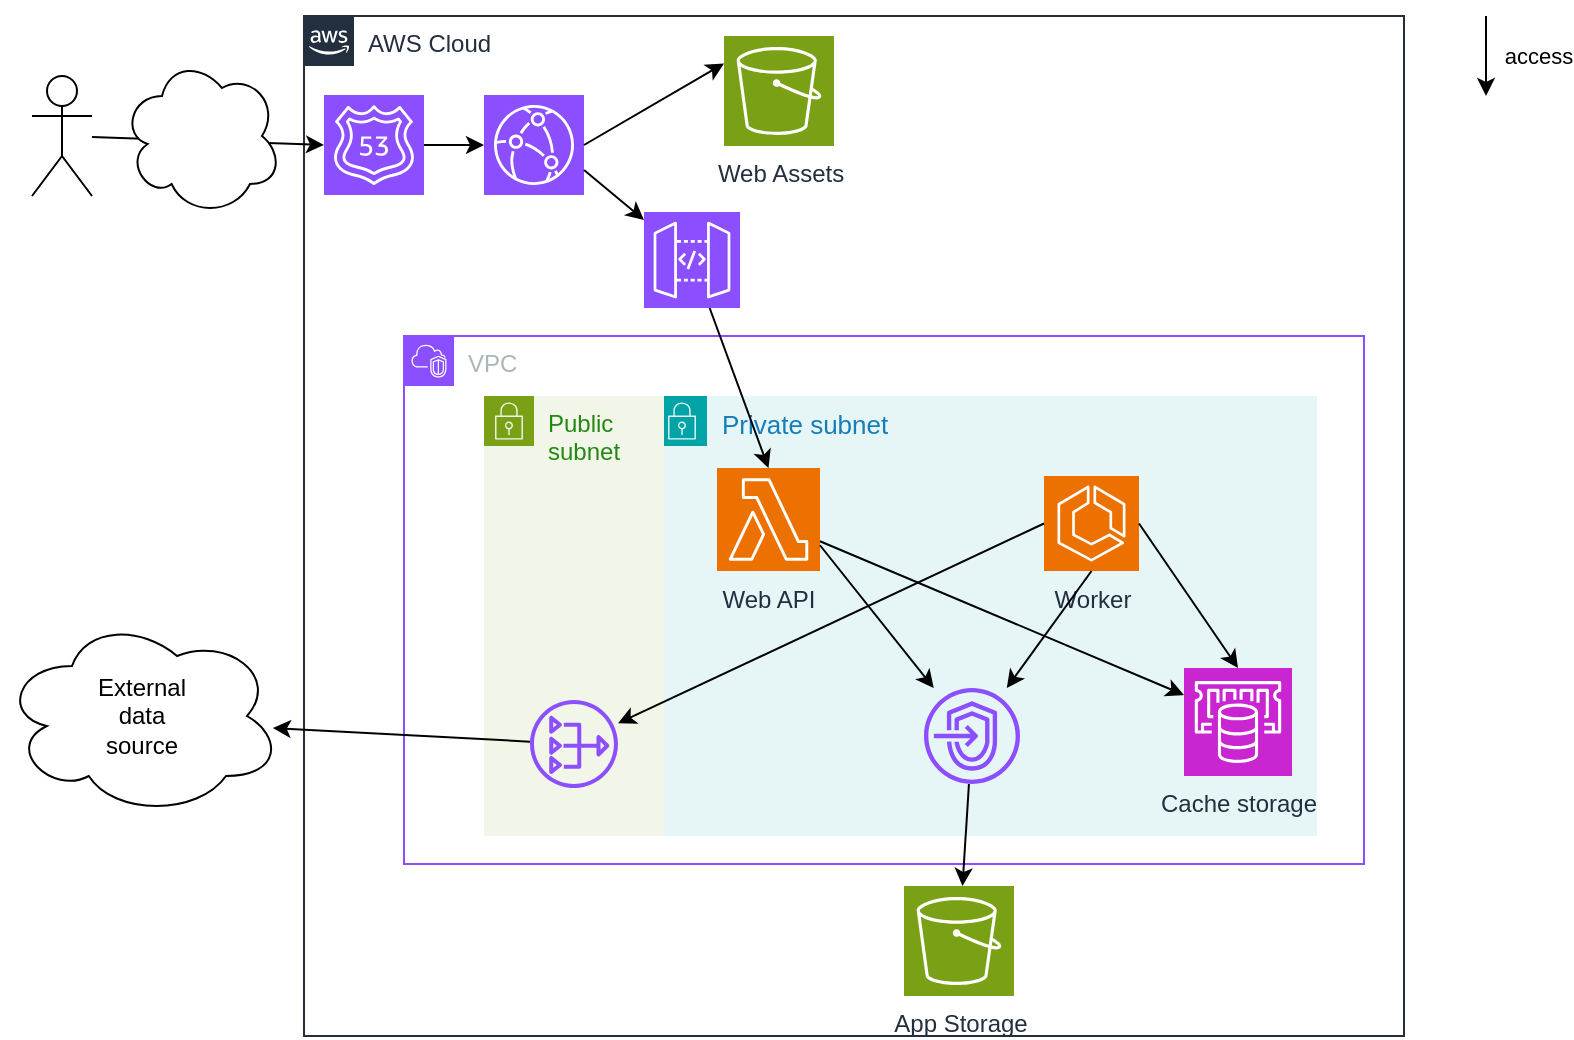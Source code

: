 <mxfile pages="2">
    <diagram name="layout" id="hKgGuZQCDKhciT8kaQb7">
        <mxGraphModel dx="1142" dy="479" grid="1" gridSize="10" guides="1" tooltips="1" connect="1" arrows="1" fold="1" page="1" pageScale="1" pageWidth="827" pageHeight="1169" math="0" shadow="0">
            <root>
                <mxCell id="0"/>
                <mxCell id="1" parent="0"/>
                <mxCell id="pa022KYhptgoJ9Tz1mLA-19" style="edgeStyle=orthogonalEdgeStyle;rounded=0;orthogonalLoop=1;jettySize=auto;html=1;exitX=0.5;exitY=1;exitDx=0;exitDy=0;" parent="1" edge="1">
                    <mxGeometry relative="1" as="geometry">
                        <mxPoint x="461" y="477" as="sourcePoint"/>
                        <mxPoint x="461" y="477" as="targetPoint"/>
                    </mxGeometry>
                </mxCell>
                <mxCell id="pa022KYhptgoJ9Tz1mLA-47" value="External&lt;div&gt;data&lt;/div&gt;&lt;div&gt;source&lt;/div&gt;" style="ellipse;shape=cloud;whiteSpace=wrap;html=1;" parent="1" vertex="1">
                    <mxGeometry x="25" y="340" width="140" height="100" as="geometry"/>
                </mxCell>
                <mxCell id="pa022KYhptgoJ9Tz1mLA-84" value="AWS Cloud" style="points=[[0,0],[0.25,0],[0.5,0],[0.75,0],[1,0],[1,0.25],[1,0.5],[1,0.75],[1,1],[0.75,1],[0.5,1],[0.25,1],[0,1],[0,0.75],[0,0.5],[0,0.25]];outlineConnect=0;gradientColor=none;html=1;whiteSpace=wrap;fontSize=12;fontStyle=0;container=1;pointerEvents=0;collapsible=0;recursiveResize=0;shape=mxgraph.aws4.group;grIcon=mxgraph.aws4.group_aws_cloud_alt;strokeColor=#232F3E;fillColor=none;verticalAlign=top;align=left;spacingLeft=30;fontColor=#232F3E;dashed=0;" parent="1" vertex="1">
                    <mxGeometry x="176" y="40" width="550" height="510" as="geometry"/>
                </mxCell>
                <mxCell id="pa022KYhptgoJ9Tz1mLA-85" value="" style="sketch=0;points=[[0,0,0],[0.25,0,0],[0.5,0,0],[0.75,0,0],[1,0,0],[0,1,0],[0.25,1,0],[0.5,1,0],[0.75,1,0],[1,1,0],[0,0.25,0],[0,0.5,0],[0,0.75,0],[1,0.25,0],[1,0.5,0],[1,0.75,0]];outlineConnect=0;fontColor=#232F3E;fillColor=#8C4FFF;strokeColor=#ffffff;dashed=0;verticalLabelPosition=bottom;verticalAlign=top;align=center;html=1;fontSize=13;fontStyle=0;aspect=fixed;shape=mxgraph.aws4.resourceIcon;resIcon=mxgraph.aws4.cloudfront;" parent="pa022KYhptgoJ9Tz1mLA-84" vertex="1">
                    <mxGeometry x="90" y="39.5" width="50" height="50" as="geometry"/>
                </mxCell>
                <mxCell id="pa022KYhptgoJ9Tz1mLA-86" value="VPC" style="points=[[0,0],[0.25,0],[0.5,0],[0.75,0],[1,0],[1,0.25],[1,0.5],[1,0.75],[1,1],[0.75,1],[0.5,1],[0.25,1],[0,1],[0,0.75],[0,0.5],[0,0.25]];outlineConnect=0;gradientColor=none;html=1;whiteSpace=wrap;fontSize=12;fontStyle=0;container=1;pointerEvents=0;collapsible=0;recursiveResize=0;shape=mxgraph.aws4.group;grIcon=mxgraph.aws4.group_vpc2;strokeColor=#8C4FFF;fillColor=none;verticalAlign=top;align=left;spacingLeft=30;fontColor=#AAB7B8;dashed=0;" parent="pa022KYhptgoJ9Tz1mLA-84" vertex="1">
                    <mxGeometry x="50" y="160" width="480" height="264" as="geometry"/>
                </mxCell>
                <mxCell id="pa022KYhptgoJ9Tz1mLA-87" value="Private subnet" style="points=[[0,0],[0.25,0],[0.5,0],[0.75,0],[1,0],[1,0.25],[1,0.5],[1,0.75],[1,1],[0.75,1],[0.5,1],[0.25,1],[0,1],[0,0.75],[0,0.5],[0,0.25]];outlineConnect=0;gradientColor=none;html=1;whiteSpace=wrap;fontSize=13;fontStyle=0;container=1;pointerEvents=0;collapsible=0;recursiveResize=0;shape=mxgraph.aws4.group;grIcon=mxgraph.aws4.group_security_group;grStroke=0;strokeColor=#00A4A6;fillColor=#E6F6F7;verticalAlign=top;align=left;spacingLeft=30;fontColor=#147EBA;dashed=0;" parent="pa022KYhptgoJ9Tz1mLA-86" vertex="1">
                    <mxGeometry x="126.5" y="30" width="330" height="220" as="geometry"/>
                </mxCell>
                <mxCell id="pa022KYhptgoJ9Tz1mLA-88" value="Worker" style="sketch=0;points=[[0,0,0],[0.25,0,0],[0.5,0,0],[0.75,0,0],[1,0,0],[0,1,0],[0.25,1,0],[0.5,1,0],[0.75,1,0],[1,1,0],[0,0.25,0],[0,0.5,0],[0,0.75,0],[1,0.25,0],[1,0.5,0],[1,0.75,0]];outlineConnect=0;fontColor=#232F3E;fillColor=#ED7100;strokeColor=#ffffff;dashed=0;verticalLabelPosition=bottom;verticalAlign=top;align=center;html=1;fontSize=12;fontStyle=0;aspect=fixed;shape=mxgraph.aws4.resourceIcon;resIcon=mxgraph.aws4.ecs;" parent="pa022KYhptgoJ9Tz1mLA-87" vertex="1">
                    <mxGeometry x="193.5" y="40" width="47.5" height="47.5" as="geometry"/>
                </mxCell>
                <mxCell id="pa022KYhptgoJ9Tz1mLA-89" value="Web API" style="sketch=0;points=[[0,0,0],[0.25,0,0],[0.5,0,0],[0.75,0,0],[1,0,0],[0,1,0],[0.25,1,0],[0.5,1,0],[0.75,1,0],[1,1,0],[0,0.25,0],[0,0.5,0],[0,0.75,0],[1,0.25,0],[1,0.5,0],[1,0.75,0]];outlineConnect=0;fontColor=#232F3E;fillColor=#ED7100;strokeColor=#ffffff;dashed=0;verticalLabelPosition=bottom;verticalAlign=top;align=center;html=1;fontSize=12;fontStyle=0;aspect=fixed;shape=mxgraph.aws4.resourceIcon;resIcon=mxgraph.aws4.lambda;" parent="pa022KYhptgoJ9Tz1mLA-87" vertex="1">
                    <mxGeometry x="30" y="36" width="51.5" height="51.5" as="geometry"/>
                </mxCell>
                <mxCell id="pa022KYhptgoJ9Tz1mLA-90" value="" style="sketch=0;outlineConnect=0;fontColor=#232F3E;gradientColor=none;fillColor=#8C4FFF;strokeColor=none;dashed=0;verticalLabelPosition=bottom;verticalAlign=top;align=center;html=1;fontSize=12;fontStyle=0;aspect=fixed;pointerEvents=1;shape=mxgraph.aws4.endpoints;" parent="pa022KYhptgoJ9Tz1mLA-87" vertex="1">
                    <mxGeometry x="133.5" y="146" width="48" height="48" as="geometry"/>
                </mxCell>
                <mxCell id="pa022KYhptgoJ9Tz1mLA-91" value="Cache storage" style="sketch=0;points=[[0,0,0],[0.25,0,0],[0.5,0,0],[0.75,0,0],[1,0,0],[0,1,0],[0.25,1,0],[0.5,1,0],[0.75,1,0],[1,1,0],[0,0.25,0],[0,0.5,0],[0,0.75,0],[1,0.25,0],[1,0.5,0],[1,0.75,0]];outlineConnect=0;fontColor=#232F3E;fillColor=#C925D1;strokeColor=#ffffff;dashed=0;verticalLabelPosition=bottom;verticalAlign=top;align=center;html=1;fontSize=12;fontStyle=0;aspect=fixed;shape=mxgraph.aws4.resourceIcon;resIcon=mxgraph.aws4.elasticache;" parent="pa022KYhptgoJ9Tz1mLA-87" vertex="1">
                    <mxGeometry x="263.5" y="136" width="54" height="54" as="geometry"/>
                </mxCell>
                <mxCell id="pa022KYhptgoJ9Tz1mLA-92" style="edgeStyle=orthogonalEdgeStyle;rounded=0;orthogonalLoop=1;jettySize=auto;html=1;exitX=0.5;exitY=1;exitDx=0;exitDy=0;exitPerimeter=0;" parent="pa022KYhptgoJ9Tz1mLA-87" source="pa022KYhptgoJ9Tz1mLA-91" target="pa022KYhptgoJ9Tz1mLA-91" edge="1">
                    <mxGeometry relative="1" as="geometry"/>
                </mxCell>
                <mxCell id="pa022KYhptgoJ9Tz1mLA-93" value="" style="endArrow=classic;html=1;rounded=0;exitX=1;exitY=0.5;exitDx=0;exitDy=0;exitPerimeter=0;entryX=0.5;entryY=0;entryDx=0;entryDy=0;entryPerimeter=0;" parent="pa022KYhptgoJ9Tz1mLA-87" source="pa022KYhptgoJ9Tz1mLA-88" target="pa022KYhptgoJ9Tz1mLA-91" edge="1">
                    <mxGeometry width="50" height="50" relative="1" as="geometry">
                        <mxPoint x="-26.5" y="96" as="sourcePoint"/>
                        <mxPoint x="23.5" y="46" as="targetPoint"/>
                    </mxGeometry>
                </mxCell>
                <mxCell id="pa022KYhptgoJ9Tz1mLA-94" value="" style="endArrow=classic;html=1;rounded=0;exitX=0.5;exitY=1;exitDx=0;exitDy=0;exitPerimeter=0;" parent="pa022KYhptgoJ9Tz1mLA-87" source="pa022KYhptgoJ9Tz1mLA-88" target="pa022KYhptgoJ9Tz1mLA-90" edge="1">
                    <mxGeometry width="50" height="50" relative="1" as="geometry">
                        <mxPoint x="-26.5" y="96" as="sourcePoint"/>
                        <mxPoint x="23.5" y="46" as="targetPoint"/>
                    </mxGeometry>
                </mxCell>
                <mxCell id="pa022KYhptgoJ9Tz1mLA-95" value="" style="endArrow=classic;html=1;rounded=0;exitX=1;exitY=0.75;exitDx=0;exitDy=0;exitPerimeter=0;" parent="pa022KYhptgoJ9Tz1mLA-87" source="pa022KYhptgoJ9Tz1mLA-89" target="pa022KYhptgoJ9Tz1mLA-90" edge="1">
                    <mxGeometry width="50" height="50" relative="1" as="geometry">
                        <mxPoint x="-26.5" y="96" as="sourcePoint"/>
                        <mxPoint x="23.5" y="46" as="targetPoint"/>
                    </mxGeometry>
                </mxCell>
                <mxCell id="GKWyXT2w9U3zm_WJ0VtH-1" value="" style="endArrow=classic;html=1;rounded=0;entryX=0;entryY=0.25;entryDx=0;entryDy=0;entryPerimeter=0;" parent="pa022KYhptgoJ9Tz1mLA-87" source="pa022KYhptgoJ9Tz1mLA-89" target="pa022KYhptgoJ9Tz1mLA-91" edge="1">
                    <mxGeometry width="50" height="50" relative="1" as="geometry">
                        <mxPoint x="92" y="85" as="sourcePoint"/>
                        <mxPoint x="148" y="156" as="targetPoint"/>
                    </mxGeometry>
                </mxCell>
                <mxCell id="pa022KYhptgoJ9Tz1mLA-101" value="Public subnet" style="points=[[0,0],[0.25,0],[0.5,0],[0.75,0],[1,0],[1,0.25],[1,0.5],[1,0.75],[1,1],[0.75,1],[0.5,1],[0.25,1],[0,1],[0,0.75],[0,0.5],[0,0.25]];outlineConnect=0;gradientColor=none;html=1;whiteSpace=wrap;fontSize=12;fontStyle=0;container=1;pointerEvents=0;collapsible=0;recursiveResize=0;shape=mxgraph.aws4.group;grIcon=mxgraph.aws4.group_security_group;grStroke=0;strokeColor=#7AA116;fillColor=#F2F6E8;verticalAlign=top;align=left;spacingLeft=30;fontColor=#248814;dashed=0;" parent="pa022KYhptgoJ9Tz1mLA-86" vertex="1">
                    <mxGeometry x="40" y="30" width="90" height="220" as="geometry"/>
                </mxCell>
                <mxCell id="pa022KYhptgoJ9Tz1mLA-102" value="" style="sketch=0;outlineConnect=0;fontColor=#232F3E;gradientColor=none;fillColor=#8C4FFF;strokeColor=none;dashed=0;verticalLabelPosition=bottom;verticalAlign=top;align=center;html=1;fontSize=12;fontStyle=0;aspect=fixed;pointerEvents=1;shape=mxgraph.aws4.nat_gateway;" parent="pa022KYhptgoJ9Tz1mLA-101" vertex="1">
                    <mxGeometry x="23" y="152" width="44" height="44" as="geometry"/>
                </mxCell>
                <mxCell id="pa022KYhptgoJ9Tz1mLA-105" value="" style="endArrow=classic;html=1;rounded=0;exitX=0;exitY=0.5;exitDx=0;exitDy=0;exitPerimeter=0;" parent="pa022KYhptgoJ9Tz1mLA-86" source="pa022KYhptgoJ9Tz1mLA-88" target="pa022KYhptgoJ9Tz1mLA-102" edge="1">
                    <mxGeometry width="50" height="50" relative="1" as="geometry">
                        <mxPoint x="100" y="126" as="sourcePoint"/>
                        <mxPoint x="150" y="76" as="targetPoint"/>
                    </mxGeometry>
                </mxCell>
                <mxCell id="pa022KYhptgoJ9Tz1mLA-106" value="" style="sketch=0;points=[[0,0,0],[0.25,0,0],[0.5,0,0],[0.75,0,0],[1,0,0],[0,1,0],[0.25,1,0],[0.5,1,0],[0.75,1,0],[1,1,0],[0,0.25,0],[0,0.5,0],[0,0.75,0],[1,0.25,0],[1,0.5,0],[1,0.75,0]];outlineConnect=0;fontColor=#232F3E;fillColor=#8C4FFF;strokeColor=#ffffff;dashed=0;verticalLabelPosition=bottom;verticalAlign=top;align=center;html=1;fontSize=12;fontStyle=0;aspect=fixed;shape=mxgraph.aws4.resourceIcon;resIcon=mxgraph.aws4.route_53;" parent="pa022KYhptgoJ9Tz1mLA-84" vertex="1">
                    <mxGeometry x="10" y="39.5" width="50" height="50" as="geometry"/>
                </mxCell>
                <mxCell id="pa022KYhptgoJ9Tz1mLA-107" value="Web Assets" style="sketch=0;points=[[0,0,0],[0.25,0,0],[0.5,0,0],[0.75,0,0],[1,0,0],[0,1,0],[0.25,1,0],[0.5,1,0],[0.75,1,0],[1,1,0],[0,0.25,0],[0,0.5,0],[0,0.75,0],[1,0.25,0],[1,0.5,0],[1,0.75,0]];outlineConnect=0;fontColor=#232F3E;fillColor=#7AA116;strokeColor=#ffffff;dashed=0;verticalLabelPosition=bottom;verticalAlign=top;align=center;html=1;fontSize=12;fontStyle=0;aspect=fixed;shape=mxgraph.aws4.resourceIcon;resIcon=mxgraph.aws4.s3;" parent="pa022KYhptgoJ9Tz1mLA-84" vertex="1">
                    <mxGeometry x="210" y="10" width="55" height="55" as="geometry"/>
                </mxCell>
                <mxCell id="pa022KYhptgoJ9Tz1mLA-108" value="App Storage" style="sketch=0;points=[[0,0,0],[0.25,0,0],[0.5,0,0],[0.75,0,0],[1,0,0],[0,1,0],[0.25,1,0],[0.5,1,0],[0.75,1,0],[1,1,0],[0,0.25,0],[0,0.5,0],[0,0.75,0],[1,0.25,0],[1,0.5,0],[1,0.75,0]];outlineConnect=0;fontColor=#232F3E;fillColor=#7AA116;strokeColor=#ffffff;dashed=0;verticalLabelPosition=bottom;verticalAlign=top;align=center;html=1;fontSize=12;fontStyle=0;aspect=fixed;shape=mxgraph.aws4.resourceIcon;resIcon=mxgraph.aws4.s3;" parent="pa022KYhptgoJ9Tz1mLA-84" vertex="1">
                    <mxGeometry x="300" y="435" width="55" height="55" as="geometry"/>
                </mxCell>
                <mxCell id="pa022KYhptgoJ9Tz1mLA-109" style="edgeStyle=orthogonalEdgeStyle;rounded=0;orthogonalLoop=1;jettySize=auto;html=1;exitX=0.5;exitY=1;exitDx=0;exitDy=0;exitPerimeter=0;" parent="pa022KYhptgoJ9Tz1mLA-84" source="pa022KYhptgoJ9Tz1mLA-108" target="pa022KYhptgoJ9Tz1mLA-108" edge="1">
                    <mxGeometry relative="1" as="geometry"/>
                </mxCell>
                <mxCell id="pa022KYhptgoJ9Tz1mLA-110" value="" style="endArrow=classic;html=1;rounded=0;" parent="pa022KYhptgoJ9Tz1mLA-84" source="pa022KYhptgoJ9Tz1mLA-90" target="pa022KYhptgoJ9Tz1mLA-108" edge="1">
                    <mxGeometry width="50" height="50" relative="1" as="geometry">
                        <mxPoint x="150" y="260" as="sourcePoint"/>
                        <mxPoint x="200" y="210" as="targetPoint"/>
                    </mxGeometry>
                </mxCell>
                <mxCell id="pa022KYhptgoJ9Tz1mLA-111" value="" style="endArrow=classic;html=1;rounded=0;exitX=1;exitY=0.5;exitDx=0;exitDy=0;exitPerimeter=0;entryX=0;entryY=0.5;entryDx=0;entryDy=0;entryPerimeter=0;" parent="pa022KYhptgoJ9Tz1mLA-84" source="pa022KYhptgoJ9Tz1mLA-106" target="pa022KYhptgoJ9Tz1mLA-85" edge="1">
                    <mxGeometry width="50" height="50" relative="1" as="geometry">
                        <mxPoint x="150" y="260" as="sourcePoint"/>
                        <mxPoint x="200" y="210" as="targetPoint"/>
                    </mxGeometry>
                </mxCell>
                <mxCell id="pa022KYhptgoJ9Tz1mLA-112" value="" style="endArrow=classic;html=1;rounded=0;exitX=1;exitY=0.5;exitDx=0;exitDy=0;exitPerimeter=0;entryX=0;entryY=0.25;entryDx=0;entryDy=0;entryPerimeter=0;" parent="pa022KYhptgoJ9Tz1mLA-84" source="pa022KYhptgoJ9Tz1mLA-85" target="pa022KYhptgoJ9Tz1mLA-107" edge="1">
                    <mxGeometry width="50" height="50" relative="1" as="geometry">
                        <mxPoint x="150" y="260" as="sourcePoint"/>
                        <mxPoint x="200" y="210" as="targetPoint"/>
                    </mxGeometry>
                </mxCell>
                <mxCell id="pa022KYhptgoJ9Tz1mLA-113" value="" style="endArrow=classic;html=1;rounded=0;exitX=1;exitY=0.75;exitDx=0;exitDy=0;exitPerimeter=0;" parent="pa022KYhptgoJ9Tz1mLA-84" source="pa022KYhptgoJ9Tz1mLA-85" target="pa022KYhptgoJ9Tz1mLA-114" edge="1">
                    <mxGeometry width="50" height="50" relative="1" as="geometry">
                        <mxPoint x="150" y="260" as="sourcePoint"/>
                        <mxPoint x="200" y="210" as="targetPoint"/>
                    </mxGeometry>
                </mxCell>
                <mxCell id="pa022KYhptgoJ9Tz1mLA-114" value="" style="sketch=0;points=[[0,0,0],[0.25,0,0],[0.5,0,0],[0.75,0,0],[1,0,0],[0,1,0],[0.25,1,0],[0.5,1,0],[0.75,1,0],[1,1,0],[0,0.25,0],[0,0.5,0],[0,0.75,0],[1,0.25,0],[1,0.5,0],[1,0.75,0]];outlineConnect=0;fontColor=#232F3E;fillColor=#8C4FFF;strokeColor=#ffffff;dashed=0;verticalLabelPosition=bottom;verticalAlign=top;align=center;html=1;fontSize=12;fontStyle=0;aspect=fixed;shape=mxgraph.aws4.resourceIcon;resIcon=mxgraph.aws4.api_gateway;" parent="pa022KYhptgoJ9Tz1mLA-84" vertex="1">
                    <mxGeometry x="170" y="98" width="48" height="48" as="geometry"/>
                </mxCell>
                <mxCell id="pa022KYhptgoJ9Tz1mLA-115" value="" style="endArrow=classic;html=1;rounded=0;entryX=0.5;entryY=0;entryDx=0;entryDy=0;entryPerimeter=0;" parent="pa022KYhptgoJ9Tz1mLA-84" source="pa022KYhptgoJ9Tz1mLA-114" target="pa022KYhptgoJ9Tz1mLA-89" edge="1">
                    <mxGeometry width="50" height="50" relative="1" as="geometry">
                        <mxPoint x="150" y="87" as="sourcePoint"/>
                        <mxPoint x="220" y="94" as="targetPoint"/>
                    </mxGeometry>
                </mxCell>
                <mxCell id="pa022KYhptgoJ9Tz1mLA-122" style="edgeStyle=orthogonalEdgeStyle;rounded=0;orthogonalLoop=1;jettySize=auto;html=1;exitX=0.5;exitY=1;exitDx=0;exitDy=0;" parent="1" edge="1">
                    <mxGeometry relative="1" as="geometry">
                        <mxPoint x="471" y="487" as="sourcePoint"/>
                        <mxPoint x="471" y="487" as="targetPoint"/>
                    </mxGeometry>
                </mxCell>
                <mxCell id="pa022KYhptgoJ9Tz1mLA-125" value="" style="endArrow=classic;html=1;rounded=0;entryX=0.96;entryY=0.7;entryDx=0;entryDy=0;entryPerimeter=0;" parent="1" source="pa022KYhptgoJ9Tz1mLA-102" edge="1">
                    <mxGeometry width="50" height="50" relative="1" as="geometry">
                        <mxPoint x="336" y="296" as="sourcePoint"/>
                        <mxPoint x="160.4" y="396" as="targetPoint"/>
                    </mxGeometry>
                </mxCell>
                <mxCell id="pa022KYhptgoJ9Tz1mLA-126" value="" style="endArrow=classic;html=1;rounded=0;entryX=0;entryY=0.5;entryDx=0;entryDy=0;entryPerimeter=0;" parent="1" source="pa022KYhptgoJ9Tz1mLA-124" target="pa022KYhptgoJ9Tz1mLA-106" edge="1">
                    <mxGeometry width="50" height="50" relative="1" as="geometry">
                        <mxPoint x="336" y="310" as="sourcePoint"/>
                        <mxPoint x="386" y="260" as="targetPoint"/>
                    </mxGeometry>
                </mxCell>
                <mxCell id="pa022KYhptgoJ9Tz1mLA-48" value="" style="ellipse;shape=cloud;whiteSpace=wrap;html=1;" parent="1" vertex="1">
                    <mxGeometry x="85" y="60" width="80" height="80" as="geometry"/>
                </mxCell>
                <mxCell id="pa022KYhptgoJ9Tz1mLA-383" value="access" style="endArrow=classic;html=1;rounded=0;exitX=0;exitY=0.5;exitDx=0;exitDy=0;exitPerimeter=0;" parent="1" edge="1">
                    <mxGeometry y="26" width="50" height="50" relative="1" as="geometry">
                        <mxPoint x="767" y="40" as="sourcePoint"/>
                        <mxPoint x="767" y="80" as="targetPoint"/>
                        <Array as="points"/>
                        <mxPoint as="offset"/>
                    </mxGeometry>
                </mxCell>
                <mxCell id="pa022KYhptgoJ9Tz1mLA-124" value="" style="shape=umlActor;verticalLabelPosition=bottom;verticalAlign=top;html=1;outlineConnect=0;" parent="1" vertex="1">
                    <mxGeometry x="40" y="70" width="30" height="60" as="geometry"/>
                </mxCell>
            </root>
        </mxGraphModel>
    </diagram>
    <diagram name="module" id="p5NBjZF7gpR4aDnWdMnu">
        <mxGraphModel dx="1142" dy="479" grid="1" gridSize="10" guides="1" tooltips="1" connect="1" arrows="1" fold="1" page="1" pageScale="1" pageWidth="827" pageHeight="1169" math="0" shadow="0">
            <root>
                <mxCell id="kY2qoOdu2fCamDK3umzG-0"/>
                <mxCell id="kY2qoOdu2fCamDK3umzG-1" parent="kY2qoOdu2fCamDK3umzG-0"/>
                <mxCell id="kY2qoOdu2fCamDK3umzG-2" value="" style="rounded=1;whiteSpace=wrap;html=1;" parent="kY2qoOdu2fCamDK3umzG-1" vertex="1">
                    <mxGeometry x="300" y="200" width="450" height="200" as="geometry"/>
                </mxCell>
                <mxCell id="kY2qoOdu2fCamDK3umzG-3" value="" style="rounded=1;whiteSpace=wrap;html=1;" parent="kY2qoOdu2fCamDK3umzG-1" vertex="1">
                    <mxGeometry x="105" y="410" width="530" height="240" as="geometry"/>
                </mxCell>
                <mxCell id="kY2qoOdu2fCamDK3umzG-4" value="" style="rounded=1;whiteSpace=wrap;html=1;" parent="kY2qoOdu2fCamDK3umzG-1" vertex="1">
                    <mxGeometry x="20" y="20" width="380" height="220" as="geometry"/>
                </mxCell>
                <mxCell id="kY2qoOdu2fCamDK3umzG-50" value="Web Assets" style="sketch=0;points=[[0,0,0],[0.25,0,0],[0.5,0,0],[0.75,0,0],[1,0,0],[0,1,0],[0.25,1,0],[0.5,1,0],[0.75,1,0],[1,1,0],[0,0.25,0],[0,0.5,0],[0,0.75,0],[1,0.25,0],[1,0.5,0],[1,0.75,0]];outlineConnect=0;fontColor=#232F3E;fillColor=#7AA116;strokeColor=#ffffff;dashed=0;verticalLabelPosition=bottom;verticalAlign=top;align=center;html=1;fontSize=12;fontStyle=0;aspect=fixed;shape=mxgraph.aws4.resourceIcon;resIcon=mxgraph.aws4.s3;" parent="kY2qoOdu2fCamDK3umzG-1" vertex="1">
                    <mxGeometry x="167.5" y="155" width="55" height="55" as="geometry"/>
                </mxCell>
                <mxCell id="kY2qoOdu2fCamDK3umzG-51" value="" style="sketch=0;points=[[0,0,0],[0.25,0,0],[0.5,0,0],[0.75,0,0],[1,0,0],[0,1,0],[0.25,1,0],[0.5,1,0],[0.75,1,0],[1,1,0],[0,0.25,0],[0,0.5,0],[0,0.75,0],[1,0.25,0],[1,0.5,0],[1,0.75,0]];outlineConnect=0;fontColor=#232F3E;fillColor=#8C4FFF;strokeColor=#ffffff;dashed=0;verticalLabelPosition=bottom;verticalAlign=top;align=center;html=1;fontSize=13;fontStyle=0;aspect=fixed;shape=mxgraph.aws4.resourceIcon;resIcon=mxgraph.aws4.cloudfront;" parent="kY2qoOdu2fCamDK3umzG-1" vertex="1">
                    <mxGeometry x="170" y="30" width="50" height="50" as="geometry"/>
                </mxCell>
                <mxCell id="kY2qoOdu2fCamDK3umzG-52" value="" style="sketch=0;points=[[0,0,0],[0.25,0,0],[0.5,0,0],[0.75,0,0],[1,0,0],[0,1,0],[0.25,1,0],[0.5,1,0],[0.75,1,0],[1,1,0],[0,0.25,0],[0,0.5,0],[0,0.75,0],[1,0.25,0],[1,0.5,0],[1,0.75,0]];outlineConnect=0;fontColor=#232F3E;fillColor=#8C4FFF;strokeColor=#ffffff;dashed=0;verticalLabelPosition=bottom;verticalAlign=top;align=center;html=1;fontSize=12;fontStyle=0;aspect=fixed;shape=mxgraph.aws4.resourceIcon;resIcon=mxgraph.aws4.route_53;" parent="kY2qoOdu2fCamDK3umzG-1" vertex="1">
                    <mxGeometry x="55" y="132.5" width="50" height="50" as="geometry"/>
                </mxCell>
                <mxCell id="kY2qoOdu2fCamDK3umzG-53" value="App Storage" style="sketch=0;points=[[0,0,0],[0.25,0,0],[0.5,0,0],[0.75,0,0],[1,0,0],[0,1,0],[0.25,1,0],[0.5,1,0],[0.75,1,0],[1,1,0],[0,0.25,0],[0,0.5,0],[0,0.75,0],[1,0.25,0],[1,0.5,0],[1,0.75,0]];outlineConnect=0;fontColor=#232F3E;fillColor=#7AA116;strokeColor=#ffffff;dashed=0;verticalLabelPosition=bottom;verticalAlign=top;align=center;html=1;fontSize=12;fontStyle=0;aspect=fixed;shape=mxgraph.aws4.resourceIcon;resIcon=mxgraph.aws4.s3;" parent="kY2qoOdu2fCamDK3umzG-1" vertex="1">
                    <mxGeometry x="648" y="317.5" width="55" height="55" as="geometry"/>
                </mxCell>
                <mxCell id="kY2qoOdu2fCamDK3umzG-54" style="edgeStyle=orthogonalEdgeStyle;rounded=0;orthogonalLoop=1;jettySize=auto;html=1;exitX=0.5;exitY=1;exitDx=0;exitDy=0;exitPerimeter=0;" parent="kY2qoOdu2fCamDK3umzG-1" source="kY2qoOdu2fCamDK3umzG-53" target="kY2qoOdu2fCamDK3umzG-53" edge="1">
                    <mxGeometry relative="1" as="geometry"/>
                </mxCell>
                <mxCell id="kY2qoOdu2fCamDK3umzG-55" value="" style="sketch=0;points=[[0,0,0],[0.25,0,0],[0.5,0,0],[0.75,0,0],[1,0,0],[0,1,0],[0.25,1,0],[0.5,1,0],[0.75,1,0],[1,1,0],[0,0.25,0],[0,0.5,0],[0,0.75,0],[1,0.25,0],[1,0.5,0],[1,0.75,0]];outlineConnect=0;fontColor=#232F3E;fillColor=#8C4FFF;strokeColor=#ffffff;dashed=0;verticalLabelPosition=bottom;verticalAlign=top;align=center;html=1;fontSize=12;fontStyle=0;aspect=fixed;shape=mxgraph.aws4.resourceIcon;resIcon=mxgraph.aws4.api_gateway;" parent="kY2qoOdu2fCamDK3umzG-1" vertex="1">
                    <mxGeometry x="309.38" y="123.5" width="48" height="48" as="geometry"/>
                </mxCell>
                <mxCell id="kY2qoOdu2fCamDK3umzG-56" value="Public subnet" style="points=[[0,0],[0.25,0],[0.5,0],[0.75,0],[1,0],[1,0.25],[1,0.5],[1,0.75],[1,1],[0.75,1],[0.5,1],[0.25,1],[0,1],[0,0.75],[0,0.5],[0,0.25]];outlineConnect=0;gradientColor=none;html=1;whiteSpace=wrap;fontSize=12;fontStyle=0;container=1;pointerEvents=0;collapsible=0;recursiveResize=0;shape=mxgraph.aws4.group;grIcon=mxgraph.aws4.group_security_group;grStroke=0;strokeColor=#7AA116;fillColor=#F2F6E8;verticalAlign=top;align=left;spacingLeft=30;fontColor=#248814;dashed=0;" parent="kY2qoOdu2fCamDK3umzG-1" vertex="1">
                    <mxGeometry x="120" y="486.5" width="130" height="52" as="geometry"/>
                </mxCell>
                <mxCell id="kY2qoOdu2fCamDK3umzG-58" value="" style="shape=flexArrow;endArrow=classic;html=1;rounded=0;fillColor=#dae8fc;strokeColor=#6c8ebf;" parent="kY2qoOdu2fCamDK3umzG-56" edge="1">
                    <mxGeometry width="50" height="50" relative="1" as="geometry">
                        <mxPoint x="73" y="36.25" as="sourcePoint"/>
                        <mxPoint x="73" y="79" as="targetPoint"/>
                    </mxGeometry>
                </mxCell>
                <mxCell id="kY2qoOdu2fCamDK3umzG-59" value="" style="shape=flexArrow;endArrow=classic;html=1;rounded=0;fillColor=#dae8fc;strokeColor=#6c8ebf;" parent="kY2qoOdu2fCamDK3umzG-56" edge="1">
                    <mxGeometry width="50" height="50" relative="1" as="geometry">
                        <mxPoint x="44.5" y="-26.5" as="sourcePoint"/>
                        <mxPoint x="44.5" y="16.25" as="targetPoint"/>
                    </mxGeometry>
                </mxCell>
                <mxCell id="kY2qoOdu2fCamDK3umzG-60" value="Web API" style="sketch=0;points=[[0,0,0],[0.25,0,0],[0.5,0,0],[0.75,0,0],[1,0,0],[0,1,0],[0.25,1,0],[0.5,1,0],[0.75,1,0],[1,1,0],[0,0.25,0],[0,0.5,0],[0,0.75,0],[1,0.25,0],[1,0.5,0],[1,0.75,0]];outlineConnect=0;fontColor=#232F3E;fillColor=#ED7100;strokeColor=#ffffff;dashed=0;verticalLabelPosition=bottom;verticalAlign=top;align=center;html=1;fontSize=12;fontStyle=0;aspect=fixed;shape=mxgraph.aws4.resourceIcon;resIcon=mxgraph.aws4.lambda;" parent="kY2qoOdu2fCamDK3umzG-1" vertex="1">
                    <mxGeometry x="470" y="212" width="51.5" height="51.5" as="geometry"/>
                </mxCell>
                <mxCell id="kY2qoOdu2fCamDK3umzG-61" value="" style="sketch=0;outlineConnect=0;fontColor=#232F3E;gradientColor=none;fillColor=#8C4FFF;strokeColor=none;dashed=0;verticalLabelPosition=bottom;verticalAlign=top;align=center;html=1;fontSize=12;fontStyle=0;aspect=fixed;pointerEvents=1;shape=mxgraph.aws4.endpoints;" parent="kY2qoOdu2fCamDK3umzG-1" vertex="1">
                    <mxGeometry x="270" y="416.5" width="48" height="48" as="geometry"/>
                </mxCell>
                <mxCell id="kY2qoOdu2fCamDK3umzG-62" value="Cache Storage" style="sketch=0;points=[[0,0,0],[0.25,0,0],[0.5,0,0],[0.75,0,0],[1,0,0],[0,1,0],[0.25,1,0],[0.5,1,0],[0.75,1,0],[1,1,0],[0,0.25,0],[0,0.5,0],[0,0.75,0],[1,0.25,0],[1,0.5,0],[1,0.75,0]];outlineConnect=0;fontColor=#232F3E;fillColor=#C925D1;strokeColor=#ffffff;dashed=0;verticalLabelPosition=bottom;verticalAlign=top;align=center;html=1;fontSize=12;fontStyle=0;aspect=fixed;shape=mxgraph.aws4.resourceIcon;resIcon=mxgraph.aws4.elasticache;" parent="kY2qoOdu2fCamDK3umzG-1" vertex="1">
                    <mxGeometry x="408" y="290" width="54" height="54" as="geometry"/>
                </mxCell>
                <mxCell id="kY2qoOdu2fCamDK3umzG-63" style="edgeStyle=orthogonalEdgeStyle;rounded=0;orthogonalLoop=1;jettySize=auto;html=1;exitX=0.5;exitY=1;exitDx=0;exitDy=0;exitPerimeter=0;" parent="kY2qoOdu2fCamDK3umzG-1" source="kY2qoOdu2fCamDK3umzG-62" target="kY2qoOdu2fCamDK3umzG-62" edge="1">
                    <mxGeometry relative="1" as="geometry"/>
                </mxCell>
                <mxCell id="kY2qoOdu2fCamDK3umzG-64" value="" style="sketch=0;outlineConnect=0;fontColor=#232F3E;gradientColor=none;fillColor=#8C4FFF;strokeColor=none;dashed=0;verticalLabelPosition=bottom;verticalAlign=top;align=center;html=1;fontSize=12;fontStyle=0;aspect=fixed;pointerEvents=1;shape=mxgraph.aws4.nat_gateway;" parent="kY2qoOdu2fCamDK3umzG-1" vertex="1">
                    <mxGeometry x="140" y="418.5" width="44" height="44" as="geometry"/>
                </mxCell>
                <mxCell id="kY2qoOdu2fCamDK3umzG-65" value="Private subnet" style="points=[[0,0],[0.25,0],[0.5,0],[0.75,0],[1,0],[1,0.25],[1,0.5],[1,0.75],[1,1],[0.75,1],[0.5,1],[0.25,1],[0,1],[0,0.75],[0,0.5],[0,0.25]];outlineConnect=0;gradientColor=none;html=1;whiteSpace=wrap;fontSize=13;fontStyle=0;container=1;pointerEvents=0;collapsible=0;recursiveResize=0;shape=mxgraph.aws4.group;grIcon=mxgraph.aws4.group_security_group;grStroke=0;strokeColor=#00A4A6;fillColor=#E6F6F7;verticalAlign=top;align=left;spacingLeft=30;fontColor=#147EBA;dashed=0;" parent="kY2qoOdu2fCamDK3umzG-1" vertex="1">
                    <mxGeometry x="250" y="488.5" width="370" height="48" as="geometry"/>
                </mxCell>
                <mxCell id="kY2qoOdu2fCamDK3umzG-67" value="" style="shape=flexArrow;endArrow=classic;html=1;rounded=0;fillColor=#dae8fc;strokeColor=#6c8ebf;" parent="kY2qoOdu2fCamDK3umzG-65" edge="1">
                    <mxGeometry width="50" height="50" relative="1" as="geometry">
                        <mxPoint x="44.75" y="-27.5" as="sourcePoint"/>
                        <mxPoint x="44.75" y="15.25" as="targetPoint"/>
                    </mxGeometry>
                </mxCell>
                <mxCell id="kY2qoOdu2fCamDK3umzG-78" value="" style="shape=flexArrow;endArrow=classic;html=1;rounded=0;fillColor=#dae8fc;strokeColor=#6c8ebf;" parent="kY2qoOdu2fCamDK3umzG-1" edge="1">
                    <mxGeometry width="50" height="50" relative="1" as="geometry">
                        <mxPoint x="370" y="522.75" as="sourcePoint"/>
                        <mxPoint x="370" y="565.5" as="targetPoint"/>
                    </mxGeometry>
                </mxCell>
                <mxCell id="kY2qoOdu2fCamDK3umzG-79" value="" style="shape=flexArrow;endArrow=classic;html=1;rounded=0;fillColor=#dae8fc;strokeColor=#6c8ebf;entryX=0;entryY=0;entryDx=0;entryDy=0;entryPerimeter=0;" parent="kY2qoOdu2fCamDK3umzG-1" target="kY2qoOdu2fCamDK3umzG-53" edge="1">
                    <mxGeometry width="50" height="50" relative="1" as="geometry">
                        <mxPoint x="620" y="280" as="sourcePoint"/>
                        <mxPoint x="620" y="322.75" as="targetPoint"/>
                    </mxGeometry>
                </mxCell>
                <mxCell id="kY2qoOdu2fCamDK3umzG-80" value="" style="shape=flexArrow;endArrow=classic;html=1;rounded=0;fillColor=#dae8fc;strokeColor=#6c8ebf;" parent="kY2qoOdu2fCamDK3umzG-1" edge="1">
                    <mxGeometry width="50" height="50" relative="1" as="geometry">
                        <mxPoint x="521.5" y="277.5" as="sourcePoint"/>
                        <mxPoint x="640" y="350" as="targetPoint"/>
                    </mxGeometry>
                </mxCell>
                <mxCell id="kY2qoOdu2fCamDK3umzG-81" value="" style="shape=flexArrow;endArrow=classic;html=1;rounded=0;fillColor=#dae8fc;strokeColor=#6c8ebf;entryX=1;entryY=0.5;entryDx=0;entryDy=0;entryPerimeter=0;" parent="kY2qoOdu2fCamDK3umzG-1" source="kY2qoOdu2fCamDK3umzG-91" target="kY2qoOdu2fCamDK3umzG-62" edge="1">
                    <mxGeometry width="50" height="50" relative="1" as="geometry">
                        <mxPoint x="590" y="290" as="sourcePoint"/>
                        <mxPoint x="650" y="400" as="targetPoint"/>
                        <Array as="points">
                            <mxPoint x="530" y="310"/>
                        </Array>
                    </mxGeometry>
                </mxCell>
                <mxCell id="kY2qoOdu2fCamDK3umzG-82" value="" style="shape=flexArrow;endArrow=classic;html=1;rounded=0;fillColor=#dae8fc;strokeColor=#6c8ebf;entryX=0.676;entryY=0.094;entryDx=0;entryDy=0;entryPerimeter=0;" parent="kY2qoOdu2fCamDK3umzG-1" target="kY2qoOdu2fCamDK3umzG-65" edge="1">
                    <mxGeometry width="50" height="50" relative="1" as="geometry">
                        <mxPoint x="500" y="290" as="sourcePoint"/>
                        <mxPoint x="500" y="440" as="targetPoint"/>
                    </mxGeometry>
                </mxCell>
                <mxCell id="kY2qoOdu2fCamDK3umzG-83" value="" style="shape=flexArrow;endArrow=classic;html=1;rounded=0;fillColor=#dae8fc;strokeColor=#6c8ebf;entryX=0.931;entryY=0.333;entryDx=0;entryDy=0;entryPerimeter=0;" parent="kY2qoOdu2fCamDK3umzG-1" source="kY2qoOdu2fCamDK3umzG-91" target="kY2qoOdu2fCamDK3umzG-3" edge="1">
                    <mxGeometry width="50" height="50" relative="1" as="geometry">
                        <mxPoint x="593.25" y="290" as="sourcePoint"/>
                        <mxPoint x="593.25" y="440" as="targetPoint"/>
                    </mxGeometry>
                </mxCell>
                <mxCell id="kY2qoOdu2fCamDK3umzG-84" value="" style="shape=flexArrow;endArrow=classic;html=1;rounded=0;fillColor=#dae8fc;strokeColor=#6c8ebf;entryX=0.5;entryY=0;entryDx=0;entryDy=0;" parent="kY2qoOdu2fCamDK3umzG-1" target="kY2qoOdu2fCamDK3umzG-65" edge="1">
                    <mxGeometry width="50" height="50" relative="1" as="geometry">
                        <mxPoint x="435" y="370" as="sourcePoint"/>
                        <mxPoint x="433" y="480" as="targetPoint"/>
                    </mxGeometry>
                </mxCell>
                <mxCell id="kY2qoOdu2fCamDK3umzG-85" value="" style="shape=flexArrow;endArrow=classic;html=1;rounded=0;fillColor=#dae8fc;strokeColor=#6c8ebf;" parent="kY2qoOdu2fCamDK3umzG-1" source="kY2qoOdu2fCamDK3umzG-55" edge="1">
                    <mxGeometry width="50" height="50" relative="1" as="geometry">
                        <mxPoint x="370" y="180" as="sourcePoint"/>
                        <mxPoint x="460" y="230" as="targetPoint"/>
                    </mxGeometry>
                </mxCell>
                <mxCell id="kY2qoOdu2fCamDK3umzG-86" value="" style="shape=flexArrow;endArrow=classic;html=1;rounded=0;fillColor=#dae8fc;strokeColor=#6c8ebf;entryX=0.5;entryY=0;entryDx=0;entryDy=0;entryPerimeter=0;" parent="kY2qoOdu2fCamDK3umzG-1" target="kY2qoOdu2fCamDK3umzG-50" edge="1">
                    <mxGeometry width="50" height="50" relative="1" as="geometry">
                        <mxPoint x="196.76" y="84" as="sourcePoint"/>
                        <mxPoint x="309.38" y="150" as="targetPoint"/>
                    </mxGeometry>
                </mxCell>
                <mxCell id="kY2qoOdu2fCamDK3umzG-87" value="" style="shape=flexArrow;endArrow=classic;html=1;rounded=0;fillColor=#dae8fc;strokeColor=#6c8ebf;" parent="kY2qoOdu2fCamDK3umzG-1" source="kY2qoOdu2fCamDK3umzG-51" edge="1">
                    <mxGeometry width="50" height="50" relative="1" as="geometry">
                        <mxPoint x="259" y="80" as="sourcePoint"/>
                        <mxPoint x="310" y="120" as="targetPoint"/>
                    </mxGeometry>
                </mxCell>
                <mxCell id="kY2qoOdu2fCamDK3umzG-88" value="" style="shape=flexArrow;endArrow=classic;html=1;rounded=0;fillColor=#dae8fc;strokeColor=#6c8ebf;" parent="kY2qoOdu2fCamDK3umzG-1" edge="1">
                    <mxGeometry width="50" height="50" relative="1" as="geometry">
                        <mxPoint x="160" y="70" as="sourcePoint"/>
                        <mxPoint x="100" y="130" as="targetPoint"/>
                    </mxGeometry>
                </mxCell>
                <mxCell id="kY2qoOdu2fCamDK3umzG-89" value="VPC" style="points=[[0,0],[0.25,0],[0.5,0],[0.75,0],[1,0],[1,0.25],[1,0.5],[1,0.75],[1,1],[0.75,1],[0.5,1],[0.25,1],[0,1],[0,0.75],[0,0.5],[0,0.25]];outlineConnect=0;gradientColor=none;html=1;whiteSpace=wrap;fontSize=12;fontStyle=0;container=1;pointerEvents=0;collapsible=0;recursiveResize=0;shape=mxgraph.aws4.group;grIcon=mxgraph.aws4.group_vpc2;strokeColor=#8C4FFF;fillColor=none;verticalAlign=top;align=left;spacingLeft=30;fontColor=#AAB7B8;dashed=0;" parent="kY2qoOdu2fCamDK3umzG-1" vertex="1">
                    <mxGeometry x="120" y="558.5" width="500" height="47" as="geometry"/>
                </mxCell>
                <mxCell id="kY2qoOdu2fCamDK3umzG-91" value="Worker" style="sketch=0;points=[[0,0,0],[0.25,0,0],[0.5,0,0],[0.75,0,0],[1,0,0],[0,1,0],[0.25,1,0],[0.5,1,0],[0.75,1,0],[1,1,0],[0,0.25,0],[0,0.5,0],[0,0.75,0],[1,0.25,0],[1,0.5,0],[1,0.75,0]];outlineConnect=0;fontColor=#232F3E;fillColor=#ED7100;strokeColor=#ffffff;dashed=0;verticalLabelPosition=bottom;verticalAlign=top;align=center;html=1;fontSize=12;fontStyle=0;aspect=fixed;shape=mxgraph.aws4.resourceIcon;resIcon=mxgraph.aws4.ecs;" parent="kY2qoOdu2fCamDK3umzG-1" vertex="1">
                    <mxGeometry x="570" y="214" width="47.5" height="47.5" as="geometry"/>
                </mxCell>
                <mxCell id="kY2qoOdu2fCamDK3umzG-92" value="net" style="text;html=1;align=center;verticalAlign=middle;whiteSpace=wrap;rounded=0;fillColor=#f8cecc;strokeColor=#b85450;" parent="kY2qoOdu2fCamDK3umzG-1" vertex="1">
                    <mxGeometry x="100" y="620" width="80" height="30" as="geometry"/>
                </mxCell>
                <mxCell id="kY2qoOdu2fCamDK3umzG-93" value="app" style="text;html=1;align=center;verticalAlign=middle;whiteSpace=wrap;rounded=0;fillColor=#f8cecc;strokeColor=#b85450;" parent="kY2qoOdu2fCamDK3umzG-1" vertex="1">
                    <mxGeometry x="285.38" y="370" width="72" height="30" as="geometry"/>
                </mxCell>
                <mxCell id="kY2qoOdu2fCamDK3umzG-94" value="web" style="text;html=1;align=center;verticalAlign=middle;whiteSpace=wrap;rounded=0;fillColor=#f8cecc;strokeColor=#b85450;" parent="kY2qoOdu2fCamDK3umzG-1" vertex="1">
                    <mxGeometry x="19" y="20" width="81" height="30" as="geometry"/>
                </mxCell>
                <mxCell id="kY2qoOdu2fCamDK3umzG-95" value="resource&lt;div&gt;dependency&lt;/div&gt;" style="shape=flexArrow;endArrow=classic;html=1;rounded=0;fillColor=#dae8fc;strokeColor=#6c8ebf;align=left;" parent="kY2qoOdu2fCamDK3umzG-1" edge="1">
                    <mxGeometry x="-0.2" y="20" width="50" height="50" relative="1" as="geometry">
                        <mxPoint x="687" y="600" as="sourcePoint"/>
                        <mxPoint x="687" y="650" as="targetPoint"/>
                        <mxPoint as="offset"/>
                    </mxGeometry>
                </mxCell>
                <mxCell id="kY2qoOdu2fCamDK3umzG-96" value="module" style="rounded=1;whiteSpace=wrap;html=1;align=right;" parent="kY2qoOdu2fCamDK3umzG-1" vertex="1">
                    <mxGeometry x="660" y="530" width="107" height="54.5" as="geometry"/>
                </mxCell>
                <mxCell id="kY2qoOdu2fCamDK3umzG-97" value="" style="text;html=1;align=center;verticalAlign=middle;whiteSpace=wrap;rounded=0;fillColor=#f8cecc;strokeColor=#b85450;" parent="kY2qoOdu2fCamDK3umzG-1" vertex="1">
                    <mxGeometry x="663" y="558.5" width="47" height="19" as="geometry"/>
                </mxCell>
                <mxCell id="fU7e5OisN2DUpFtpLxg0-0" value="" style="shape=flexArrow;endArrow=classic;html=1;rounded=0;fillColor=#dae8fc;strokeColor=#6c8ebf;entryX=0;entryY=0;entryDx=0;entryDy=0;entryPerimeter=0;" parent="kY2qoOdu2fCamDK3umzG-1" edge="1">
                    <mxGeometry width="50" height="50" relative="1" as="geometry">
                        <mxPoint x="470" y="260" as="sourcePoint"/>
                        <mxPoint x="442" y="290" as="targetPoint"/>
                    </mxGeometry>
                </mxCell>
                <mxCell id="fU7e5OisN2DUpFtpLxg0-1" value="api_gw.tf" style="text;html=1;align=center;verticalAlign=middle;whiteSpace=wrap;rounded=0;fillColor=#1A1A1A;fillStyle=solid;fontColor=#FFFFFF;" parent="kY2qoOdu2fCamDK3umzG-1" vertex="1">
                    <mxGeometry x="332.25" y="103.5" width="65.5" height="20" as="geometry"/>
                </mxCell>
                <mxCell id="fU7e5OisN2DUpFtpLxg0-2" value="assets.tf" style="text;html=1;align=center;verticalAlign=middle;whiteSpace=wrap;rounded=0;fillColor=#1A1A1A;fillStyle=solid;fontColor=#FFFFFF;" parent="kY2qoOdu2fCamDK3umzG-1" vertex="1">
                    <mxGeometry x="220" y="190" width="65.5" height="20" as="geometry"/>
                </mxCell>
                <mxCell id="fU7e5OisN2DUpFtpLxg0-3" value="cdn.tf" style="text;html=1;align=center;verticalAlign=middle;whiteSpace=wrap;rounded=0;fillColor=#1A1A1A;fillStyle=solid;fontColor=#FFFFFF;" parent="kY2qoOdu2fCamDK3umzG-1" vertex="1">
                    <mxGeometry x="219.88" y="30" width="65.5" height="20" as="geometry"/>
                </mxCell>
                <mxCell id="fU7e5OisN2DUpFtpLxg0-4" value="dns.tf" style="text;html=1;align=center;verticalAlign=middle;whiteSpace=wrap;rounded=0;fillColor=#1A1A1A;fillStyle=solid;fontColor=#FFFFFF;" parent="kY2qoOdu2fCamDK3umzG-1" vertex="1">
                    <mxGeometry x="54.5" y="182.5" width="65.5" height="20" as="geometry"/>
                </mxCell>
                <mxCell id="fU7e5OisN2DUpFtpLxg0-5" value="storage.tf" style="text;html=1;align=center;verticalAlign=middle;whiteSpace=wrap;rounded=0;fillColor=#1A1A1A;fillStyle=solid;fontColor=#FFFFFF;" parent="kY2qoOdu2fCamDK3umzG-1" vertex="1">
                    <mxGeometry x="337.25" y="324" width="65.5" height="20" as="geometry"/>
                </mxCell>
                <mxCell id="fU7e5OisN2DUpFtpLxg0-9" value="storage.tf" style="text;html=1;align=center;verticalAlign=middle;whiteSpace=wrap;rounded=0;fillColor=#1A1A1A;fillStyle=solid;fontColor=#FFFFFF;" parent="kY2qoOdu2fCamDK3umzG-1" vertex="1">
                    <mxGeometry x="710" y="352.5" width="65.5" height="20" as="geometry"/>
                </mxCell>
                <mxCell id="fU7e5OisN2DUpFtpLxg0-10" value="web_api.tf" style="text;html=1;align=center;verticalAlign=middle;whiteSpace=wrap;rounded=0;fillColor=#1A1A1A;fillStyle=solid;fontColor=#FFFFFF;" parent="kY2qoOdu2fCamDK3umzG-1" vertex="1">
                    <mxGeometry x="470" y="190" width="65.5" height="20" as="geometry"/>
                </mxCell>
                <mxCell id="fU7e5OisN2DUpFtpLxg0-11" value="worker.tf" style="text;html=1;align=center;verticalAlign=middle;whiteSpace=wrap;rounded=0;fillColor=#1A1A1A;fillStyle=solid;fontColor=#FFFFFF;" parent="kY2qoOdu2fCamDK3umzG-1" vertex="1">
                    <mxGeometry x="582.5" y="192" width="65.5" height="20" as="geometry"/>
                </mxCell>
                <mxCell id="fU7e5OisN2DUpFtpLxg0-12" value="endpoints.tf" style="text;html=1;align=center;verticalAlign=middle;whiteSpace=wrap;rounded=0;fillColor=#1A1A1A;fillStyle=solid;fontColor=#FFFFFF;" parent="kY2qoOdu2fCamDK3umzG-1" vertex="1">
                    <mxGeometry x="309.38" y="418.5" width="65.5" height="20" as="geometry"/>
                </mxCell>
                <mxCell id="fU7e5OisN2DUpFtpLxg0-14" value="main.tf" style="text;html=1;align=center;verticalAlign=middle;whiteSpace=wrap;rounded=0;fillColor=#1A1A1A;fillStyle=solid;fontColor=#FFFFFF;" parent="kY2qoOdu2fCamDK3umzG-1" vertex="1">
                    <mxGeometry x="170" y="416.5" width="65.5" height="20" as="geometry"/>
                </mxCell>
                <mxCell id="fU7e5OisN2DUpFtpLxg0-15" value="main.tf" style="text;html=1;align=center;verticalAlign=middle;whiteSpace=wrap;rounded=0;fillColor=#1A1A1A;fillStyle=solid;fontColor=#FFFFFF;" parent="kY2qoOdu2fCamDK3umzG-1" vertex="1">
                    <mxGeometry x="114.5" y="516.5" width="65.5" height="20" as="geometry"/>
                </mxCell>
                <mxCell id="fU7e5OisN2DUpFtpLxg0-16" value="main.tf" style="text;html=1;align=center;verticalAlign=middle;whiteSpace=wrap;rounded=0;fillColor=#1A1A1A;fillStyle=solid;fontColor=#FFFFFF;" parent="kY2qoOdu2fCamDK3umzG-1" vertex="1">
                    <mxGeometry x="162.25" y="585" width="65.5" height="20" as="geometry"/>
                </mxCell>
                <mxCell id="fU7e5OisN2DUpFtpLxg0-17" value="main.tf" style="text;html=1;align=center;verticalAlign=middle;whiteSpace=wrap;rounded=0;fillColor=#1A1A1A;fillStyle=solid;fontColor=#FFFFFF;" parent="kY2qoOdu2fCamDK3umzG-1" vertex="1">
                    <mxGeometry x="381" y="516.5" width="65.5" height="20" as="geometry"/>
                </mxCell>
            </root>
        </mxGraphModel>
    </diagram>
</mxfile>
